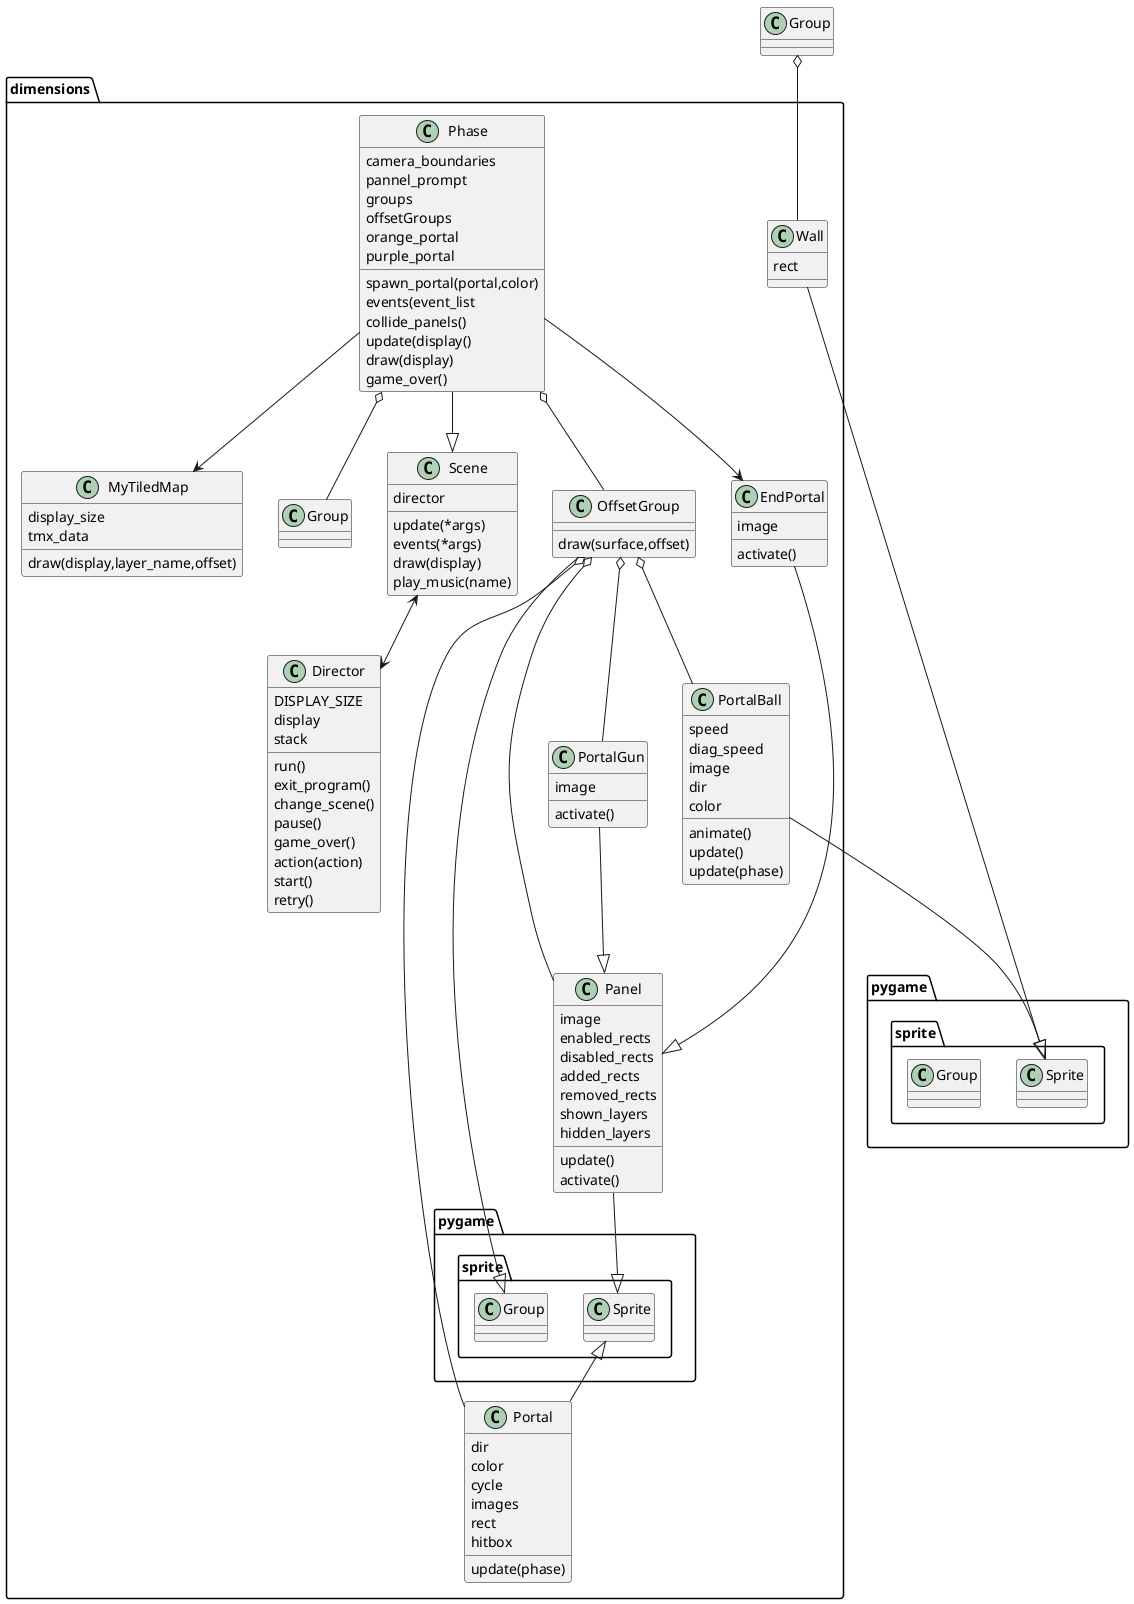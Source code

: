 @startuml


package dimensions {
class Director{
    DISPLAY_SIZE
    display
    stack
    run()
    exit_program()
    change_scene()
    pause()
    game_over()
    action(action)
    start()
    retry()
}


class Scene{
    director
    update(*args)
    events(*args)
    draw(display)
    play_music(name)
}
Scene <--> Director

class Phase{
    camera_boundaries
    pannel_prompt
    groups
    offsetGroups
    orange_portal
    purple_portal
    spawn_portal(portal,color)
    events(event_list
    collide_panels()
    update(display()
    draw(display)
    game_over()
}
Phase --|> Scene
Phase --> MyTiledMap
Phase o-- Group
Phase o-- OffsetGroup
Phase --> EndPortal

class OffsetGroup{
    draw(surface,offset)
}
OffsetGroup -right-|> pygame.sprite.Group
OffsetGroup o-- PortalBall
OffsetGroup o-- PortalGun
OffsetGroup o-- Portal
OffsetGroup o-- Panel

class MyTiledMap{
    display_size
    tmx_data
    draw(display,layer_name,offset)
}


class Wall{
    rect
}


class Panel{
    image
    enabled_rects
    disabled_rects
    added_rects
    removed_rects
    shown_layers
    hidden_layers
    update()
    activate()
}
Panel --|> pygame.sprite.Sprite


class PortalGun{
    image
    activate()
}

class EndPortal{
    image
    activate()
}


class Portal{
    dir
    color
    cycle
    images
    rect
    hitbox
    update(phase)
}
Portal -up-|> pygame.sprite.Sprite


class PortalBall{
    speed
    diag_speed
    image
    dir
    color
    animate()
    update()
    update(phase)
}
}
package pygame.sprite  {
    class Sprite
    class Group
}
Group o-- Wall

Wall --|> pygame.sprite.Sprite




PortalBall --|> pygame.sprite.Sprite
PortalGun --|> Panel
EndPortal --|> Panel



@enduml